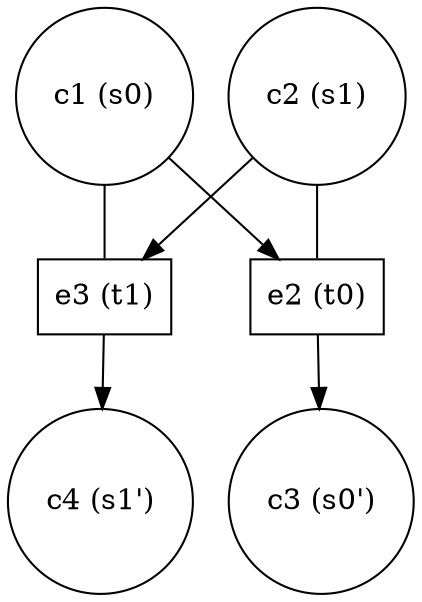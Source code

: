 digraph PetriNet {
// Places
p1 [shape=circle label="c1 (s0)"];
p2 [shape=circle label="c2 (s1)"];
p4 [shape=circle label="c4 (s1')"];
p3 [shape=circle label="c3 (s0')"];
// Transitions
t3 [shape=box label="e3 (t1)"];
t2 [shape=box label="e2 (t0)"];
// Edges
p1 -> t2;
p2 -> t3;
t3 -> p4;
p1 -> t3 [dir=none];
t2 -> p3;
p2 -> t2 [dir=none];
}
